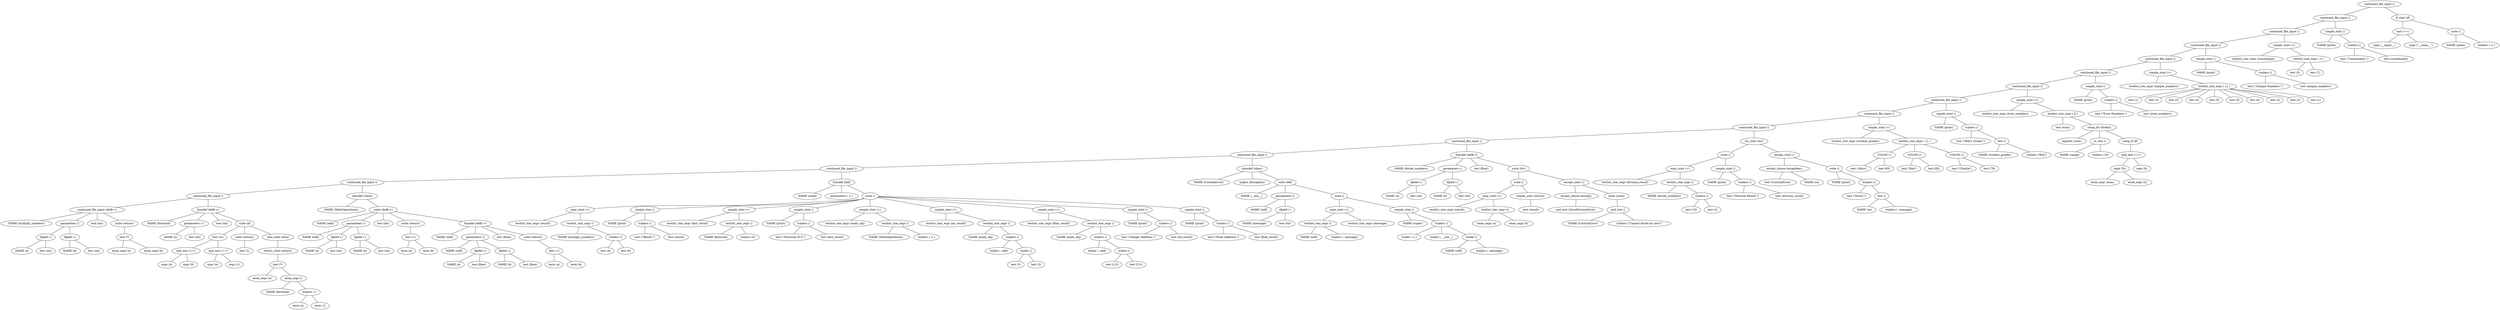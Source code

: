 Graph {
node1 [label="continued_file_input ()"];
node2 [label="continued_file_input ()"];
node3 [label="continued_file_input ()"];
node4 [label="continued_file_input ()"];
node5 [label="continued_file_input ()"];
node6 [label="continued_file_input ()"];
node7 [label="continued_file_input ()"];
node8 [label="continued_file_input ()"];
node9 [label="continued_file_input ()"];
node10 [label="continued_file_input ()"];
node11 [label="continued_file_input ()"];
node12 [label="continued_file_input ()"];
node13 [label="continued_file_input ()"];
node14 [label="continued_file_input ()"];
node15 [label="continued_file_input ()"];
node16 [label="continued_file_input (def$->)"];
node17 [label="NAME (multiply_numbers)"];
node18 [label="parameters ()"];
node19 [label="tfpdef (:)"];
node20 [label="NAME (a)"];
node21 [label="test (int)"];
node22 [label="tfpdef (:)"];
node23 [label="NAME (b)"];
node24 [label="test (int)"];
node25 [label="test (int)"];
node26 [label="suite (return)"];
node27 [label="test (*)"];
node28 [label="atom_expr (a)"];
node29 [label="atom_expr (b)"];
node30 [label="funcdef (def$->)"];
node31 [label="NAME (factorial)"];
node32 [label="parameters (:)"];
node33 [label="NAME (n)"];
node34 [label="test (int)"];
node35 [label="test (int)"];
node36 [label="suite (if)"];
node37 [label="test (or)"];
node38 [label="and_test (==)"];
node39 [label="expr (n)"];
node40 [label="expr (0)"];
node41 [label="and_test (==)"];
node42 [label="expr (n)"];
node43 [label="expr (1)"];
node44 [label="suite (return)"];
node45 [label="test (1)"];
node46 [label="else_stmt (else)"];
node47 [label="return_stmt (return)"];
node48 [label="test (*)"];
node49 [label="atom_expr (n)"];
node50 [label="atom_expr ()"];
node51 [label="NAME (factorial)"];
node52 [label="trailers (-)"];
node53 [label="term (n)"];
node54 [label="term (1)"];
node55 [label="classdef (class)"];
node56 [label="NAME (MathOperations)"];
node57 [label="suite (def$->)"];
node58 [label="NAME (add)"];
node59 [label="parameters ()"];
node60 [label="NAME (self)"];
node61 [label="tfpdef (:)"];
node62 [label="NAME (a)"];
node63 [label="test (int)"];
node64 [label="tfpdef (:)"];
node65 [label="NAME (b)"];
node66 [label="test (int)"];
node67 [label="test (int)"];
node68 [label="suite (return)"];
node69 [label="test (+)"];
node70 [label="term (a)"];
node71 [label="term (b)"];
node72 [label="funcdef (def$->)"];
node73 [label="NAME (add)"];
node74 [label="parameters ()"];
node75 [label="NAME (self)"];
node76 [label="tfpdef (:)"];
node77 [label="NAME (a)"];
node78 [label="test (float)"];
node79 [label="tfpdef (:)"];
node80 [label="NAME (b)"];
node81 [label="test (float)"];
node82 [label="test (float)"];
node83 [label="suite (return)"];
node84 [label="test (+)"];
node85 [label="term (a)"];
node86 [label="term (b)"];
node87 [label="funcdef (def)"];
node88 [label="NAME (main)"];
node89 [label="parameters ( () )"];
node90 [label="suite ()"];
node91 [label="expr_stmt (=)"];
node92 [label="testlist_star_expr (result)"];
node93 [label="testlist_star_expr ()"];
node94 [label="NAME (multiply_numbers)"];
node95 [label="trailers ()"];
node96 [label="test (4)"];
node97 [label="test (6)"];
node98 [label="simple_stmt ()"];
node99 [label="NAME (print)"];
node100 [label="trailers ()"];
node101 [label="test (&quot;Result:&quot;)"];
node102 [label="test (result)"];
node103 [label="simple_stmt (=)"];
node104 [label="testlist_star_expr (fact_result)"];
node105 [label="testlist_star_expr ()"];
node106 [label="NAME (factorial)"];
node107 [label="trailers (5)"];
node108 [label="simple_stmt ()"];
node109 [label="NAME (print)"];
node110 [label="trailers ()"];
node111 [label="test (&quot;Factorial of 5:&quot;)"];
node112 [label="test (fact_result)"];
node113 [label="simple_stmt (=)"];
node114 [label="testlist_star_expr (math_obj)"];
node115 [label="testlist_star_expr ()"];
node116 [label="NAME (MathOperations)"];
node117 [label="trailers ( () )"];
node118 [label="simple_stmt (=)"];
node119 [label="testlist_star_expr (int_result)"];
node120 [label="testlist_star_expr ()"];
node121 [label="NAME (math_obj)"];
node122 [label="trailers ()"];
node123 [label="trailer (. add)"];
node124 [label="trailer ()"];
node125 [label="test (3)"];
node126 [label="test (5)"];
node127 [label="simple_stmt (=)"];
node128 [label="testlist_star_expr (float_result)"];
node129 [label="testlist_star_expr ()"];
node130 [label="NAME (math_obj)"];
node131 [label="trailers ()"];
node132 [label="trailer (. add)"];
node133 [label="trailer ()"];
node134 [label="test (2.5)"];
node135 [label="test (3.5)"];
node136 [label="simple_stmt ()"];
node137 [label="NAME (print)"];
node138 [label="trailers ()"];
node139 [label="test (&quot;Integer Addition:&quot;)"];
node140 [label="test (int_result)"];
node141 [label="simple_stmt ()"];
node142 [label="NAME (print)"];
node143 [label="trailers ()"];
node144 [label="test (&quot;Float Addition:&quot;)"];
node145 [label="test (float_result)"];
node146 [label="classdef (class)"];
node147 [label="NAME (CustomError)"];
node148 [label="arglist (Exception)"];
node149 [label="suite (def)"];
node150 [label="NAME (__init__)"];
node151 [label="parameters ()"];
node152 [label="NAME (self)"];
node153 [label="tfpdef (:)"];
node154 [label="NAME (message)"];
node155 [label="test (str)"];
node156 [label="suite ()"];
node157 [label="expr_stmt (=)"];
node158 [label="testlist_star_expr ()"];
node159 [label="NAME (self)"];
node160 [label="trailers (. message)"];
node161 [label="testlist_star_expr (message)"];
node162 [label="simple_stmt ()"];
node163 [label="NAME (super)"];
node164 [label="trailers ()"];
node165 [label="trailer ( () )"];
node166 [label="trailer (. __init__)"];
node167 [label="trailer ()"];
node168 [label="NAME (self)"];
node169 [label="trailers (. message)"];
node170 [label="funcdef (def$->)"];
node171 [label="NAME (divide_numbers)"];
node172 [label="parameters ()"];
node173 [label="tfpdef (:)"];
node174 [label="NAME (a)"];
node175 [label="test (int)"];
node176 [label="tfpdef (:)"];
node177 [label="NAME (b)"];
node178 [label="test (int)"];
node179 [label="test (float)"];
node180 [label="suite (try)"];
node181 [label="suite ()"];
node182 [label="expr_stmt (=)"];
node183 [label="testlist_star_expr (result)"];
node184 [label="testlist_star_expr (/)"];
node185 [label="atom_expr (a)"];
node186 [label="atom_expr (b)"];
node187 [label="simple_stmt (return)"];
node188 [label="test (result)"];
node189 [label="except_stmt (:)"];
node190 [label="except_clause (except)"];
node191 [label="and_test (ZeroDivisionError)"];
node192 [label="suite (raise)"];
node193 [label="and_test ()"];
node194 [label="NAME (CustomError)"];
node195 [label="trailers (&quot;Cannot divide by zero&quot;)"];
node196 [label="try_stmt (try)"];
node197 [label="suite ()"];
node198 [label="expr_stmt (=)"];
node199 [label="testlist_star_expr (division_result)"];
node200 [label="testlist_star_expr ()"];
node201 [label="NAME (divide_numbers)"];
node202 [label="trailers ()"];
node203 [label="test (10)"];
node204 [label="test (2)"];
node205 [label="simple_stmt ()"];
node206 [label="NAME (print)"];
node207 [label="trailers ()"];
node208 [label="test (&quot;Division Result:&quot;)"];
node209 [label="test (division_result)"];
node210 [label="except_stmt (:)"];
node211 [label="except_clause (except$as)"];
node212 [label="test (CustomError)"];
node213 [label="NAME (ce)"];
node214 [label="suite ()"];
node215 [label="NAME (print)"];
node216 [label="trailers ()"];
node217 [label="test (&quot;Error:&quot;)"];
node218 [label="test ()"];
node219 [label="NAME (ce)"];
node220 [label="trailers (. message)"];
node221 [label="simple_stmt (=)"];
node222 [label="testlist_star_expr (student_grades)"];
node223 [label="testlist_star_expr ( {} )"];
node224 [label="COLON (:)"];
node225 [label="test ('Alice')"];
node226 [label="test (85)"];
node227 [label="COLON (:)"];
node228 [label="test ('Bob')"];
node229 [label="test (92)"];
node230 [label="COLON (:)"];
node231 [label="test ('Charlie')"];
node232 [label="test (78)"];
node233 [label="simple_stmt ()"];
node234 [label="NAME (print)"];
node235 [label="trailers ()"];
node236 [label="test (&quot;Bob's Grade:&quot;)"];
node237 [label="test ()"];
node238 [label="NAME (student_grades)"];
node239 [label="trailers ('Bob')"];
node240 [label="simple_stmt (=)"];
node241 [label="testlist_star_expr (even_numbers)"];
node242 [label="testlist_star_expr ( [] )"];
node243 [label="test (num)"];
node244 [label="comp_for (for$in)"];
node245 [label="exprlist (num)"];
node246 [label="or_test ()"];
node247 [label="NAME (range)"];
node248 [label="trailers (10)"];
node249 [label="comp_if (if)"];
node250 [label="and_test (==)"];
node251 [label="expr (%)"];
node252 [label="atom_expr (num)"];
node253 [label="atom_expr (2)"];
node254 [label="expr (0)"];
node255 [label="simple_stmt ()"];
node256 [label="NAME (print)"];
node257 [label="trailers ()"];
node258 [label="test (&quot;Even Numbers:&quot;)"];
node259 [label="test (even_numbers)"];
node260 [label="simple_stmt (=)"];
node261 [label="testlist_star_expr (unique_numbers)"];
node262 [label="testlist_star_expr ( {} )"];
node263 [label="test (1)"];
node264 [label="test (2)"];
node265 [label="test (3)"];
node266 [label="test (4)"];
node267 [label="test (5)"];
node268 [label="test (5)"];
node269 [label="test (4)"];
node270 [label="test (3)"];
node271 [label="test (2)"];
node272 [label="test (1)"];
node273 [label="simple_stmt ()"];
node274 [label="NAME (print)"];
node275 [label="trailers ()"];
node276 [label="test (&quot;Unique Numbers:&quot;)"];
node277 [label="test (unique_numbers)"];
node278 [label="simple_stmt (=)"];
node279 [label="testlist_star_expr (coordinates)"];
node280 [label="testlist_star_expr ( () )"];
node281 [label="test (3)"];
node282 [label="test (7)"];
node283 [label="simple_stmt ()"];
node284 [label="NAME (print)"];
node285 [label="trailers ()"];
node286 [label="test (&quot;Coordinates:&quot;)"];
node287 [label="test (coordinates)"];
node288 [label="if_stmt (if)"];
node289 [label="test (==)"];
node290 [label="expr (__name__)"];
node291 [label="expr (&quot;__main__&quot;)"];
node292 [label="suite ()"];
node293 [label="NAME (main)"];
node294 [label="trailers ( () )"];

node1 -- node2;
node2 -- node3;
node3 -- node4;
node4 -- node5;
node5 -- node6;
node6 -- node7;
node7 -- node8;
node8 -- node9;
node9 -- node10;
node10 -- node11;
node11 -- node12;
node12 -- node13;
node13 -- node14;
node14 -- node15;
node15 -- node16;
node16 -- node17;
node16 -- node18;
node18 -- node19;
node19 -- node20;
node19 -- node21;
node18 -- node22;
node22 -- node23;
node22 -- node24;
node16 -- node25;
node16 -- node26;
node26 -- node27;
node27 -- node28;
node27 -- node29;
node15 -- node30;
node30 -- node31;
node30 -- node32;
node32 -- node33;
node32 -- node34;
node30 -- node35;
node30 -- node36;
node36 -- node37;
node37 -- node38;
node38 -- node39;
node38 -- node40;
node37 -- node41;
node41 -- node42;
node41 -- node43;
node36 -- node44;
node44 -- node45;
node36 -- node46;
node46 -- node47;
node47 -- node48;
node48 -- node49;
node48 -- node50;
node50 -- node51;
node50 -- node52;
node52 -- node53;
node52 -- node54;
node14 -- node55;
node55 -- node56;
node55 -- node57;
node57 -- node58;
node57 -- node59;
node59 -- node60;
node59 -- node61;
node61 -- node62;
node61 -- node63;
node59 -- node64;
node64 -- node65;
node64 -- node66;
node57 -- node67;
node57 -- node68;
node68 -- node69;
node69 -- node70;
node69 -- node71;
node57 -- node72;
node72 -- node73;
node72 -- node74;
node74 -- node75;
node74 -- node76;
node76 -- node77;
node76 -- node78;
node74 -- node79;
node79 -- node80;
node79 -- node81;
node72 -- node82;
node72 -- node83;
node83 -- node84;
node84 -- node85;
node84 -- node86;
node13 -- node87;
node87 -- node88;
node87 -- node89;
node87 -- node90;
node90 -- node91;
node91 -- node92;
node91 -- node93;
node93 -- node94;
node93 -- node95;
node95 -- node96;
node95 -- node97;
node90 -- node98;
node98 -- node99;
node98 -- node100;
node100 -- node101;
node100 -- node102;
node90 -- node103;
node103 -- node104;
node103 -- node105;
node105 -- node106;
node105 -- node107;
node90 -- node108;
node108 -- node109;
node108 -- node110;
node110 -- node111;
node110 -- node112;
node90 -- node113;
node113 -- node114;
node113 -- node115;
node115 -- node116;
node115 -- node117;
node90 -- node118;
node118 -- node119;
node118 -- node120;
node120 -- node121;
node120 -- node122;
node122 -- node123;
node122 -- node124;
node124 -- node125;
node124 -- node126;
node90 -- node127;
node127 -- node128;
node127 -- node129;
node129 -- node130;
node129 -- node131;
node131 -- node132;
node131 -- node133;
node133 -- node134;
node133 -- node135;
node90 -- node136;
node136 -- node137;
node136 -- node138;
node138 -- node139;
node138 -- node140;
node90 -- node141;
node141 -- node142;
node141 -- node143;
node143 -- node144;
node143 -- node145;
node12 -- node146;
node146 -- node147;
node146 -- node148;
node146 -- node149;
node149 -- node150;
node149 -- node151;
node151 -- node152;
node151 -- node153;
node153 -- node154;
node153 -- node155;
node149 -- node156;
node156 -- node157;
node157 -- node158;
node158 -- node159;
node158 -- node160;
node157 -- node161;
node156 -- node162;
node162 -- node163;
node162 -- node164;
node164 -- node165;
node164 -- node166;
node164 -- node167;
node167 -- node168;
node167 -- node169;
node11 -- node170;
node170 -- node171;
node170 -- node172;
node172 -- node173;
node173 -- node174;
node173 -- node175;
node172 -- node176;
node176 -- node177;
node176 -- node178;
node170 -- node179;
node170 -- node180;
node180 -- node181;
node181 -- node182;
node182 -- node183;
node182 -- node184;
node184 -- node185;
node184 -- node186;
node181 -- node187;
node187 -- node188;
node180 -- node189;
node189 -- node190;
node190 -- node191;
node189 -- node192;
node192 -- node193;
node193 -- node194;
node193 -- node195;
node10 -- node196;
node196 -- node197;
node197 -- node198;
node198 -- node199;
node198 -- node200;
node200 -- node201;
node200 -- node202;
node202 -- node203;
node202 -- node204;
node197 -- node205;
node205 -- node206;
node205 -- node207;
node207 -- node208;
node207 -- node209;
node196 -- node210;
node210 -- node211;
node211 -- node212;
node211 -- node213;
node210 -- node214;
node214 -- node215;
node214 -- node216;
node216 -- node217;
node216 -- node218;
node218 -- node219;
node218 -- node220;
node9 -- node221;
node221 -- node222;
node221 -- node223;
node223 -- node224;
node224 -- node225;
node224 -- node226;
node223 -- node227;
node227 -- node228;
node227 -- node229;
node223 -- node230;
node230 -- node231;
node230 -- node232;
node8 -- node233;
node233 -- node234;
node233 -- node235;
node235 -- node236;
node235 -- node237;
node237 -- node238;
node237 -- node239;
node7 -- node240;
node240 -- node241;
node240 -- node242;
node242 -- node243;
node242 -- node244;
node244 -- node245;
node244 -- node246;
node246 -- node247;
node246 -- node248;
node244 -- node249;
node249 -- node250;
node250 -- node251;
node251 -- node252;
node251 -- node253;
node250 -- node254;
node6 -- node255;
node255 -- node256;
node255 -- node257;
node257 -- node258;
node257 -- node259;
node5 -- node260;
node260 -- node261;
node260 -- node262;
node262 -- node263;
node262 -- node264;
node262 -- node265;
node262 -- node266;
node262 -- node267;
node262 -- node268;
node262 -- node269;
node262 -- node270;
node262 -- node271;
node262 -- node272;
node4 -- node273;
node273 -- node274;
node273 -- node275;
node275 -- node276;
node275 -- node277;
node3 -- node278;
node278 -- node279;
node278 -- node280;
node280 -- node281;
node280 -- node282;
node2 -- node283;
node283 -- node284;
node283 -- node285;
node285 -- node286;
node285 -- node287;
node1 -- node288;
node288 -- node289;
node289 -- node290;
node289 -- node291;
node288 -- node292;
node292 -- node293;
node292 -- node294;

}
